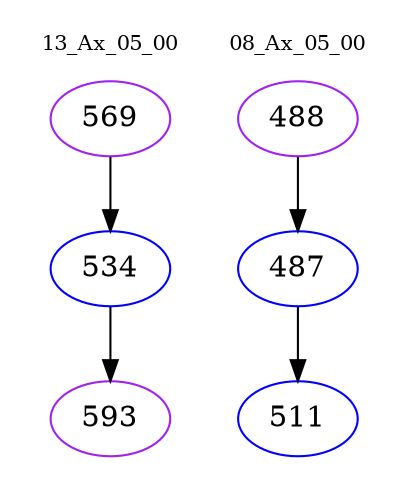 digraph{
subgraph cluster_0 {
color = white
label = "13_Ax_05_00";
fontsize=10;
T0_569 [label="569", color="purple"]
T0_569 -> T0_534 [color="black"]
T0_534 [label="534", color="blue"]
T0_534 -> T0_593 [color="black"]
T0_593 [label="593", color="purple"]
}
subgraph cluster_1 {
color = white
label = "08_Ax_05_00";
fontsize=10;
T1_488 [label="488", color="purple"]
T1_488 -> T1_487 [color="black"]
T1_487 [label="487", color="blue"]
T1_487 -> T1_511 [color="black"]
T1_511 [label="511", color="blue"]
}
}
